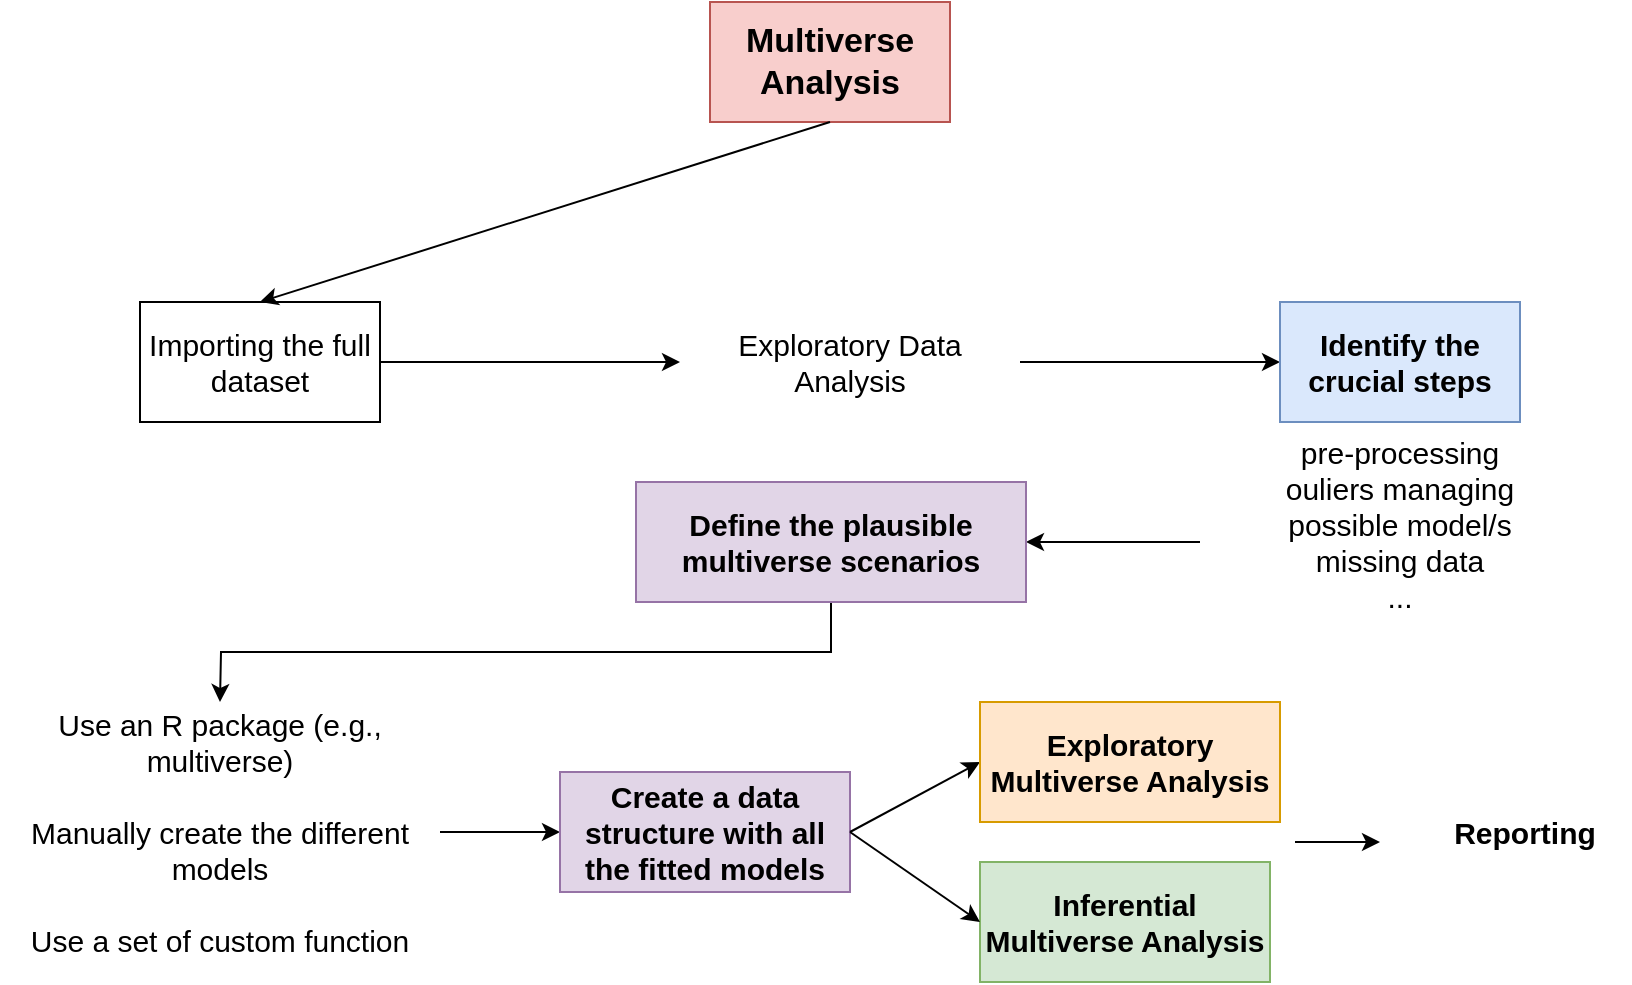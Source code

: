 <mxfile version="26.0.10">
  <diagram name="Page-1" id="Nv4rdtwg_UhmAV7UTUQj">
    <mxGraphModel dx="1434" dy="754" grid="1" gridSize="10" guides="1" tooltips="1" connect="1" arrows="1" fold="1" page="1" pageScale="1" pageWidth="850" pageHeight="1100" math="0" shadow="0">
      <root>
        <mxCell id="0" />
        <mxCell id="1" parent="0" />
        <mxCell id="JXyJLf7bk93DO0iMVygw-2" value="Multiverse Analysis" style="rounded=0;whiteSpace=wrap;html=1;fontSize=17;fontStyle=1;fillColor=#f8cecc;strokeColor=#b85450;" vertex="1" parent="1">
          <mxGeometry x="365" y="40" width="120" height="60" as="geometry" />
        </mxCell>
        <mxCell id="JXyJLf7bk93DO0iMVygw-5" style="edgeStyle=orthogonalEdgeStyle;rounded=0;orthogonalLoop=1;jettySize=auto;html=1;exitX=1;exitY=0.5;exitDx=0;exitDy=0;entryX=0;entryY=0.5;entryDx=0;entryDy=0;" edge="1" parent="1" source="JXyJLf7bk93DO0iMVygw-4" target="JXyJLf7bk93DO0iMVygw-6">
          <mxGeometry relative="1" as="geometry">
            <mxPoint x="270" y="220" as="targetPoint" />
          </mxGeometry>
        </mxCell>
        <mxCell id="JXyJLf7bk93DO0iMVygw-4" value="Importing the full dataset" style="rounded=0;whiteSpace=wrap;html=1;fontSize=15;" vertex="1" parent="1">
          <mxGeometry x="80" y="190" width="120" height="60" as="geometry" />
        </mxCell>
        <mxCell id="JXyJLf7bk93DO0iMVygw-7" style="edgeStyle=orthogonalEdgeStyle;rounded=0;orthogonalLoop=1;jettySize=auto;html=1;exitX=1;exitY=0.5;exitDx=0;exitDy=0;entryX=0;entryY=0.5;entryDx=0;entryDy=0;" edge="1" parent="1" source="JXyJLf7bk93DO0iMVygw-6" target="JXyJLf7bk93DO0iMVygw-8">
          <mxGeometry relative="1" as="geometry">
            <mxPoint x="622" y="220" as="targetPoint" />
            <mxPoint x="552" y="220" as="sourcePoint" />
          </mxGeometry>
        </mxCell>
        <mxCell id="JXyJLf7bk93DO0iMVygw-6" value="Exploratory Data Analysis" style="text;html=1;align=center;verticalAlign=middle;whiteSpace=wrap;rounded=0;fontSize=15;" vertex="1" parent="1">
          <mxGeometry x="350" y="197.5" width="170" height="45" as="geometry" />
        </mxCell>
        <mxCell id="JXyJLf7bk93DO0iMVygw-8" value="Identify the crucial steps" style="rounded=0;whiteSpace=wrap;html=1;fontSize=15;fillColor=#dae8fc;strokeColor=#6c8ebf;fontStyle=1" vertex="1" parent="1">
          <mxGeometry x="650" y="190" width="120" height="60" as="geometry" />
        </mxCell>
        <mxCell id="JXyJLf7bk93DO0iMVygw-33" style="edgeStyle=orthogonalEdgeStyle;rounded=0;orthogonalLoop=1;jettySize=auto;html=1;exitX=0;exitY=0.5;exitDx=0;exitDy=0;entryX=1;entryY=0.5;entryDx=0;entryDy=0;" edge="1" parent="1" source="JXyJLf7bk93DO0iMVygw-11" target="JXyJLf7bk93DO0iMVygw-18">
          <mxGeometry relative="1" as="geometry" />
        </mxCell>
        <mxCell id="JXyJLf7bk93DO0iMVygw-11" value="pre-processing&lt;div&gt;ouliers managing&lt;/div&gt;&lt;div&gt;possible model/s&lt;/div&gt;&lt;div&gt;missing data&lt;/div&gt;&lt;div&gt;...&lt;/div&gt;&lt;div&gt;&lt;br&gt;&lt;/div&gt;" style="text;html=1;align=center;verticalAlign=middle;whiteSpace=wrap;rounded=0;fontSize=15;" vertex="1" parent="1">
          <mxGeometry x="610" y="270" width="200" height="80" as="geometry" />
        </mxCell>
        <mxCell id="JXyJLf7bk93DO0iMVygw-19" style="edgeStyle=orthogonalEdgeStyle;rounded=0;orthogonalLoop=1;jettySize=auto;html=1;exitX=0.5;exitY=1;exitDx=0;exitDy=0;" edge="1" parent="1" source="JXyJLf7bk93DO0iMVygw-18">
          <mxGeometry relative="1" as="geometry">
            <mxPoint x="120" y="390" as="targetPoint" />
          </mxGeometry>
        </mxCell>
        <mxCell id="JXyJLf7bk93DO0iMVygw-18" value="Define the plausible multiverse scenarios" style="rounded=0;whiteSpace=wrap;html=1;fillColor=#e1d5e7;strokeColor=#9673a6;fontSize=15;fontStyle=1" vertex="1" parent="1">
          <mxGeometry x="328" y="280" width="195" height="60" as="geometry" />
        </mxCell>
        <mxCell id="JXyJLf7bk93DO0iMVygw-21" style="edgeStyle=orthogonalEdgeStyle;rounded=0;orthogonalLoop=1;jettySize=auto;html=1;exitX=1;exitY=0.5;exitDx=0;exitDy=0;" edge="1" parent="1" source="JXyJLf7bk93DO0iMVygw-20" target="JXyJLf7bk93DO0iMVygw-22">
          <mxGeometry relative="1" as="geometry">
            <mxPoint x="340" y="455" as="targetPoint" />
          </mxGeometry>
        </mxCell>
        <mxCell id="JXyJLf7bk93DO0iMVygw-20" value="Use an R package (e.g., multiverse)&lt;div&gt;&lt;br&gt;&lt;/div&gt;&lt;div&gt;Manually create the different models&lt;/div&gt;&lt;div&gt;&lt;br&gt;&lt;/div&gt;&lt;div&gt;Use a set of custom function&lt;/div&gt;" style="rounded=0;whiteSpace=wrap;html=1;strokeColor=none;fontSize=15;" vertex="1" parent="1">
          <mxGeometry x="10" y="400" width="220" height="110" as="geometry" />
        </mxCell>
        <mxCell id="JXyJLf7bk93DO0iMVygw-22" value="Create a data structure with all the fitted&lt;span style=&quot;background-color: transparent; color: light-dark(rgb(0, 0, 0), rgb(255, 255, 255));&quot;&gt;&amp;nbsp;models&lt;/span&gt;" style="rounded=0;whiteSpace=wrap;html=1;fontSize=15;fontStyle=1;fillColor=#e1d5e7;strokeColor=#9673a6;" vertex="1" parent="1">
          <mxGeometry x="290" y="425" width="145" height="60" as="geometry" />
        </mxCell>
        <mxCell id="JXyJLf7bk93DO0iMVygw-24" value="" style="endArrow=classic;html=1;rounded=0;exitX=1;exitY=0.5;exitDx=0;exitDy=0;entryX=0;entryY=0.5;entryDx=0;entryDy=0;" edge="1" parent="1" source="JXyJLf7bk93DO0iMVygw-22" target="JXyJLf7bk93DO0iMVygw-25">
          <mxGeometry width="50" height="50" relative="1" as="geometry">
            <mxPoint x="530" y="460" as="sourcePoint" />
            <mxPoint x="570" y="420" as="targetPoint" />
          </mxGeometry>
        </mxCell>
        <mxCell id="JXyJLf7bk93DO0iMVygw-25" value="Exploratory Multiverse Analysis" style="rounded=0;whiteSpace=wrap;html=1;fontStyle=1;fillColor=#ffe6cc;strokeColor=#d79b00;fontSize=15;" vertex="1" parent="1">
          <mxGeometry x="500" y="390" width="150" height="60" as="geometry" />
        </mxCell>
        <mxCell id="JXyJLf7bk93DO0iMVygw-28" value="Inferential Multiverse Analysis" style="rounded=0;whiteSpace=wrap;html=1;fontStyle=1;fillColor=#d5e8d4;strokeColor=#82b366;fontSize=15;" vertex="1" parent="1">
          <mxGeometry x="500" y="470" width="145" height="60" as="geometry" />
        </mxCell>
        <mxCell id="JXyJLf7bk93DO0iMVygw-29" value="" style="endArrow=classic;html=1;rounded=0;exitX=1;exitY=0.5;exitDx=0;exitDy=0;entryX=0;entryY=0.5;entryDx=0;entryDy=0;" edge="1" parent="1" source="JXyJLf7bk93DO0iMVygw-22" target="JXyJLf7bk93DO0iMVygw-28">
          <mxGeometry width="50" height="50" relative="1" as="geometry">
            <mxPoint x="495" y="565" as="sourcePoint" />
            <mxPoint x="580" y="530" as="targetPoint" />
          </mxGeometry>
        </mxCell>
        <mxCell id="JXyJLf7bk93DO0iMVygw-30" value="" style="endArrow=classic;html=1;rounded=0;" edge="1" parent="1">
          <mxGeometry width="50" height="50" relative="1" as="geometry">
            <mxPoint x="657.5" y="460" as="sourcePoint" />
            <mxPoint x="700" y="460" as="targetPoint" />
          </mxGeometry>
        </mxCell>
        <mxCell id="JXyJLf7bk93DO0iMVygw-31" value="Reporting" style="rounded=0;whiteSpace=wrap;html=1;fontStyle=1;fontSize=15;strokeColor=none;" vertex="1" parent="1">
          <mxGeometry x="720" y="435" width="105" height="40" as="geometry" />
        </mxCell>
        <mxCell id="JXyJLf7bk93DO0iMVygw-32" value="" style="endArrow=classic;html=1;rounded=0;exitX=0.5;exitY=1;exitDx=0;exitDy=0;entryX=0.5;entryY=0;entryDx=0;entryDy=0;" edge="1" parent="1" source="JXyJLf7bk93DO0iMVygw-2" target="JXyJLf7bk93DO0iMVygw-4">
          <mxGeometry width="50" height="50" relative="1" as="geometry">
            <mxPoint x="400" y="410" as="sourcePoint" />
            <mxPoint x="450" y="360" as="targetPoint" />
          </mxGeometry>
        </mxCell>
      </root>
    </mxGraphModel>
  </diagram>
</mxfile>
